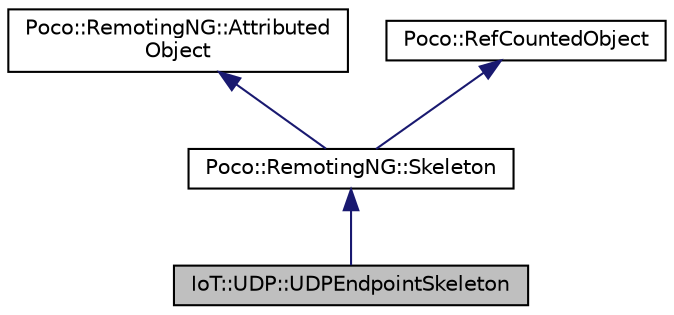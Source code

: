 digraph "IoT::UDP::UDPEndpointSkeleton"
{
 // LATEX_PDF_SIZE
  edge [fontname="Helvetica",fontsize="10",labelfontname="Helvetica",labelfontsize="10"];
  node [fontname="Helvetica",fontsize="10",shape=record];
  Node1 [label="IoT::UDP::UDPEndpointSkeleton",height=0.2,width=0.4,color="black", fillcolor="grey75", style="filled", fontcolor="black",tooltip="The UDPEndpoint is used to receive and send UDP packets."];
  Node2 -> Node1 [dir="back",color="midnightblue",fontsize="10",style="solid"];
  Node2 [label="Poco::RemotingNG::Skeleton",height=0.2,width=0.4,color="black", fillcolor="white", style="filled",URL="$classPoco_1_1RemotingNG_1_1Skeleton.html",tooltip=" "];
  Node3 -> Node2 [dir="back",color="midnightblue",fontsize="10",style="solid"];
  Node3 [label="Poco::RemotingNG::Attributed\lObject",height=0.2,width=0.4,color="black", fillcolor="white", style="filled",URL="$classPoco_1_1RemotingNG_1_1AttributedObject.html",tooltip=" "];
  Node4 -> Node2 [dir="back",color="midnightblue",fontsize="10",style="solid"];
  Node4 [label="Poco::RefCountedObject",height=0.2,width=0.4,color="black", fillcolor="white", style="filled",URL="$classPoco_1_1RefCountedObject.html",tooltip=" "];
}
